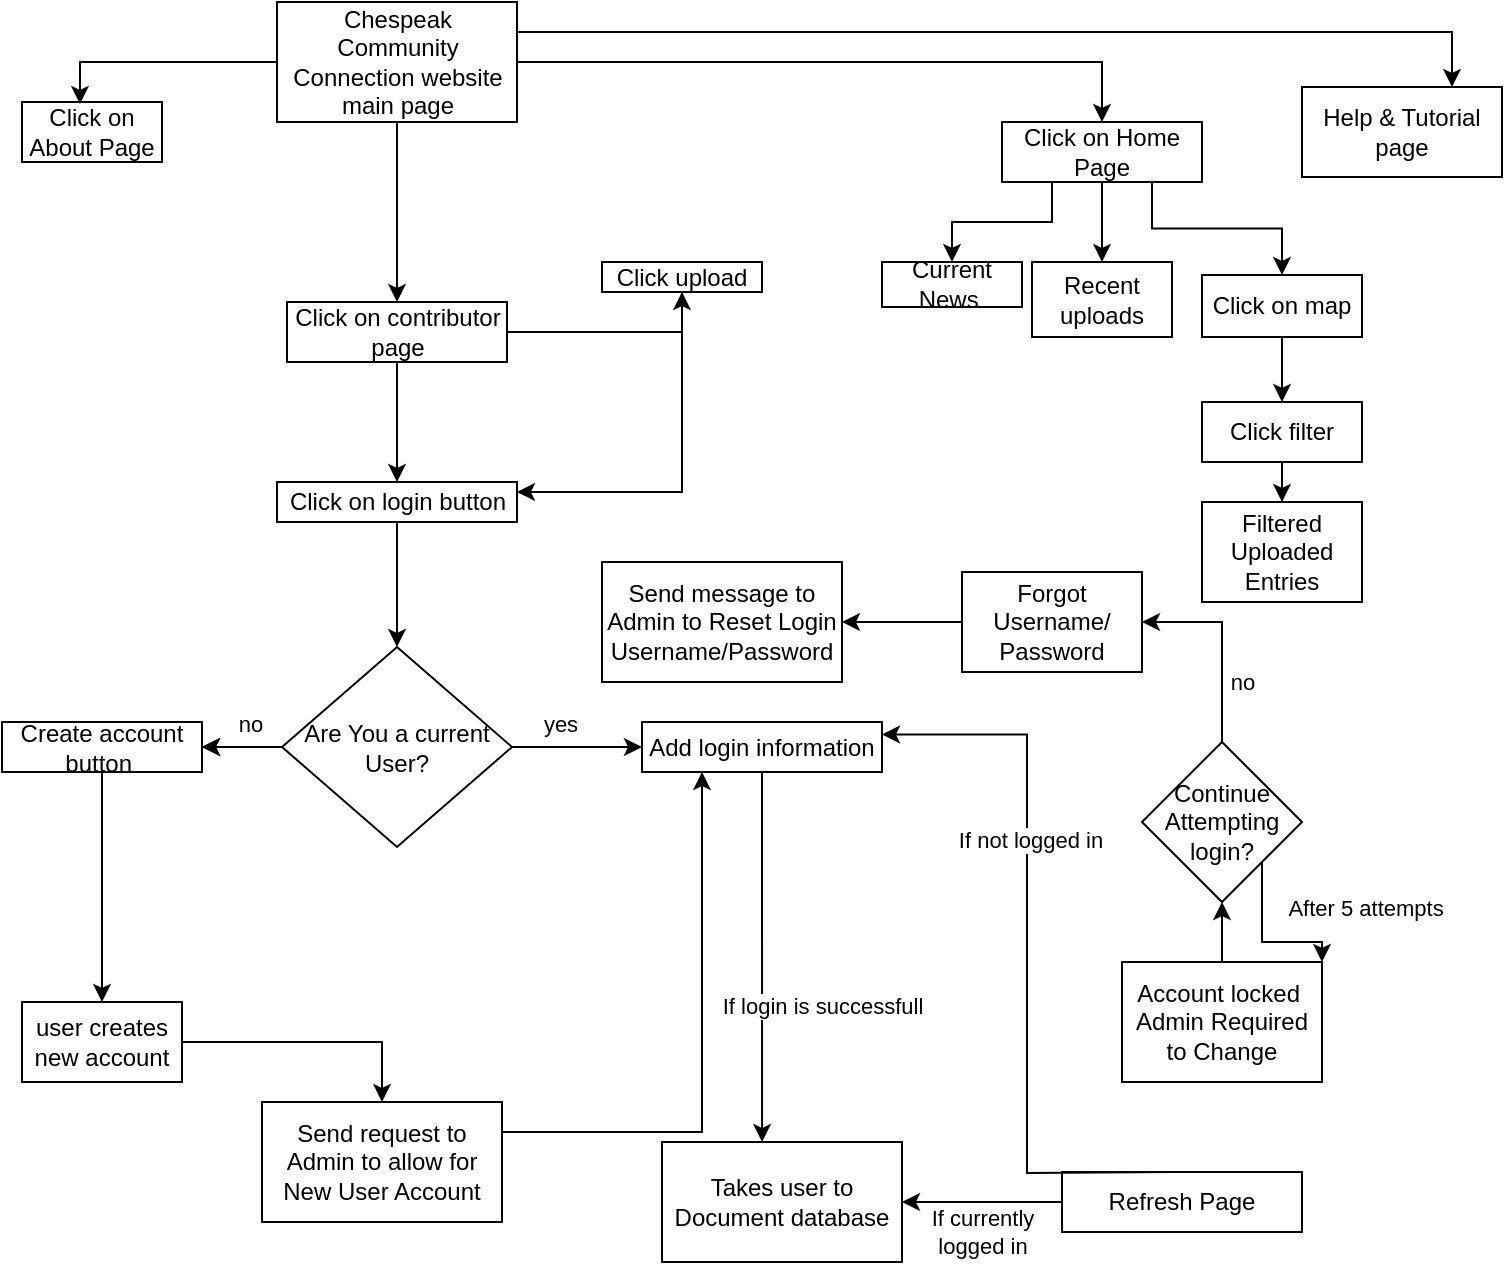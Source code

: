 <mxfile version="22.0.8" type="google">
  <diagram id="C5RBs43oDa-KdzZeNtuy" name="Page-1">
    <mxGraphModel grid="1" page="1" gridSize="10" guides="1" tooltips="1" connect="1" arrows="1" fold="1" pageScale="1" pageWidth="827" pageHeight="1169" math="0" shadow="0">
      <root>
        <mxCell id="WIyWlLk6GJQsqaUBKTNV-0" />
        <mxCell id="WIyWlLk6GJQsqaUBKTNV-1" parent="WIyWlLk6GJQsqaUBKTNV-0" />
        <mxCell id="GwoxUb9CsmvEU_U9k0Qm-21" value="" style="edgeStyle=orthogonalEdgeStyle;rounded=0;orthogonalLoop=1;jettySize=auto;html=1;" edge="1" parent="WIyWlLk6GJQsqaUBKTNV-1" source="GwoxUb9CsmvEU_U9k0Qm-0" target="GwoxUb9CsmvEU_U9k0Qm-20">
          <mxGeometry relative="1" as="geometry" />
        </mxCell>
        <mxCell id="4sO87iPZChUCrsNq3L5g-2" style="edgeStyle=orthogonalEdgeStyle;rounded=0;orthogonalLoop=1;jettySize=auto;html=1;exitX=1;exitY=0.5;exitDx=0;exitDy=0;entryX=0.5;entryY=0;entryDx=0;entryDy=0;" edge="1" parent="WIyWlLk6GJQsqaUBKTNV-1" source="GwoxUb9CsmvEU_U9k0Qm-0" target="4sO87iPZChUCrsNq3L5g-0">
          <mxGeometry relative="1" as="geometry" />
        </mxCell>
        <mxCell id="4sO87iPZChUCrsNq3L5g-20" style="edgeStyle=orthogonalEdgeStyle;rounded=0;orthogonalLoop=1;jettySize=auto;html=1;exitX=1;exitY=0.25;exitDx=0;exitDy=0;entryX=0.75;entryY=0;entryDx=0;entryDy=0;" edge="1" parent="WIyWlLk6GJQsqaUBKTNV-1" source="GwoxUb9CsmvEU_U9k0Qm-0" target="4sO87iPZChUCrsNq3L5g-17">
          <mxGeometry relative="1" as="geometry" />
        </mxCell>
        <mxCell id="GwoxUb9CsmvEU_U9k0Qm-0" value="Chespeak Community Connection website&lt;br style=&quot;border-color: var(--border-color);&quot;&gt;main page" style="rounded=0;whiteSpace=wrap;html=1;" vertex="1" parent="WIyWlLk6GJQsqaUBKTNV-1">
          <mxGeometry x="147.5" y="30" width="120" height="60" as="geometry" />
        </mxCell>
        <mxCell id="GwoxUb9CsmvEU_U9k0Qm-4" value="" style="edgeStyle=orthogonalEdgeStyle;rounded=0;orthogonalLoop=1;jettySize=auto;html=1;" edge="1" parent="WIyWlLk6GJQsqaUBKTNV-1" source="GwoxUb9CsmvEU_U9k0Qm-1" target="GwoxUb9CsmvEU_U9k0Qm-3">
          <mxGeometry relative="1" as="geometry" />
        </mxCell>
        <mxCell id="GwoxUb9CsmvEU_U9k0Qm-1" value="Click on login button" style="rounded=0;whiteSpace=wrap;html=1;" vertex="1" parent="WIyWlLk6GJQsqaUBKTNV-1">
          <mxGeometry x="147.5" y="270" width="120" height="20" as="geometry" />
        </mxCell>
        <mxCell id="GwoxUb9CsmvEU_U9k0Qm-6" value="" style="edgeStyle=orthogonalEdgeStyle;rounded=0;orthogonalLoop=1;jettySize=auto;html=1;" edge="1" parent="WIyWlLk6GJQsqaUBKTNV-1" source="GwoxUb9CsmvEU_U9k0Qm-3" target="GwoxUb9CsmvEU_U9k0Qm-5">
          <mxGeometry relative="1" as="geometry" />
        </mxCell>
        <mxCell id="GwoxUb9CsmvEU_U9k0Qm-10" value="yes&lt;br&gt;" style="edgeLabel;html=1;align=center;verticalAlign=middle;resizable=0;points=[];" connectable="0" vertex="1" parent="GwoxUb9CsmvEU_U9k0Qm-6">
          <mxGeometry x="0.111" y="-1" relative="1" as="geometry">
            <mxPoint x="-12" y="-13" as="offset" />
          </mxGeometry>
        </mxCell>
        <mxCell id="GwoxUb9CsmvEU_U9k0Qm-13" value="" style="edgeStyle=orthogonalEdgeStyle;rounded=0;orthogonalLoop=1;jettySize=auto;html=1;" edge="1" parent="WIyWlLk6GJQsqaUBKTNV-1" source="GwoxUb9CsmvEU_U9k0Qm-3" target="GwoxUb9CsmvEU_U9k0Qm-7">
          <mxGeometry relative="1" as="geometry" />
        </mxCell>
        <mxCell id="GwoxUb9CsmvEU_U9k0Qm-14" value="no&lt;br&gt;" style="edgeLabel;html=1;align=center;verticalAlign=middle;resizable=0;points=[];" connectable="0" vertex="1" parent="GwoxUb9CsmvEU_U9k0Qm-13">
          <mxGeometry x="-0.168" y="1" relative="1" as="geometry">
            <mxPoint y="-13" as="offset" />
          </mxGeometry>
        </mxCell>
        <mxCell id="WxvK89cvLUkbxZFZCYXe-0" value="" style="edgeStyle=orthogonalEdgeStyle;rounded=0;orthogonalLoop=1;jettySize=auto;html=1;" edge="1" parent="WIyWlLk6GJQsqaUBKTNV-1" source="GwoxUb9CsmvEU_U9k0Qm-3" target="GwoxUb9CsmvEU_U9k0Qm-7">
          <mxGeometry relative="1" as="geometry" />
        </mxCell>
        <mxCell id="GwoxUb9CsmvEU_U9k0Qm-3" value="Are You a current User?" style="rhombus;whiteSpace=wrap;html=1;" vertex="1" parent="WIyWlLk6GJQsqaUBKTNV-1">
          <mxGeometry x="150" y="352.5" width="115" height="100" as="geometry" />
        </mxCell>
        <mxCell id="GwoxUb9CsmvEU_U9k0Qm-5" value="Add login information" style="rounded=0;whiteSpace=wrap;html=1;" vertex="1" parent="WIyWlLk6GJQsqaUBKTNV-1">
          <mxGeometry x="330" y="390" width="120" height="25" as="geometry" />
        </mxCell>
        <mxCell id="GwoxUb9CsmvEU_U9k0Qm-16" value="" style="edgeStyle=orthogonalEdgeStyle;rounded=0;orthogonalLoop=1;jettySize=auto;html=1;" edge="1" parent="WIyWlLk6GJQsqaUBKTNV-1" source="GwoxUb9CsmvEU_U9k0Qm-7" target="GwoxUb9CsmvEU_U9k0Qm-15">
          <mxGeometry relative="1" as="geometry" />
        </mxCell>
        <mxCell id="GwoxUb9CsmvEU_U9k0Qm-7" value="Create account button&amp;nbsp;" style="rounded=0;whiteSpace=wrap;html=1;" vertex="1" parent="WIyWlLk6GJQsqaUBKTNV-1">
          <mxGeometry x="10" y="390" width="100" height="25" as="geometry" />
        </mxCell>
        <mxCell id="WxvK89cvLUkbxZFZCYXe-2" value="" style="edgeStyle=orthogonalEdgeStyle;rounded=0;orthogonalLoop=1;jettySize=auto;html=1;" edge="1" parent="WIyWlLk6GJQsqaUBKTNV-1" source="GwoxUb9CsmvEU_U9k0Qm-15" target="WxvK89cvLUkbxZFZCYXe-1">
          <mxGeometry relative="1" as="geometry" />
        </mxCell>
        <mxCell id="GwoxUb9CsmvEU_U9k0Qm-15" value="user creates new account" style="rounded=0;whiteSpace=wrap;html=1;" vertex="1" parent="WIyWlLk6GJQsqaUBKTNV-1">
          <mxGeometry x="20" y="530" width="80" height="40" as="geometry" />
        </mxCell>
        <mxCell id="GwoxUb9CsmvEU_U9k0Qm-23" value="" style="edgeStyle=orthogonalEdgeStyle;rounded=0;orthogonalLoop=1;jettySize=auto;html=1;" edge="1" parent="WIyWlLk6GJQsqaUBKTNV-1" source="GwoxUb9CsmvEU_U9k0Qm-20" target="GwoxUb9CsmvEU_U9k0Qm-22">
          <mxGeometry relative="1" as="geometry" />
        </mxCell>
        <mxCell id="GwoxUb9CsmvEU_U9k0Qm-27" value="" style="edgeStyle=orthogonalEdgeStyle;rounded=0;orthogonalLoop=1;jettySize=auto;html=1;" edge="1" parent="WIyWlLk6GJQsqaUBKTNV-1" source="GwoxUb9CsmvEU_U9k0Qm-20" target="GwoxUb9CsmvEU_U9k0Qm-1">
          <mxGeometry relative="1" as="geometry" />
        </mxCell>
        <mxCell id="GwoxUb9CsmvEU_U9k0Qm-20" value="Click on contributor page" style="rounded=0;whiteSpace=wrap;html=1;" vertex="1" parent="WIyWlLk6GJQsqaUBKTNV-1">
          <mxGeometry x="152.5" y="180" width="110" height="30" as="geometry" />
        </mxCell>
        <mxCell id="GwoxUb9CsmvEU_U9k0Qm-28" style="edgeStyle=orthogonalEdgeStyle;rounded=0;orthogonalLoop=1;jettySize=auto;html=1;exitX=0.5;exitY=1;exitDx=0;exitDy=0;entryX=1;entryY=0.25;entryDx=0;entryDy=0;" edge="1" parent="WIyWlLk6GJQsqaUBKTNV-1" source="GwoxUb9CsmvEU_U9k0Qm-22" target="GwoxUb9CsmvEU_U9k0Qm-1">
          <mxGeometry relative="1" as="geometry" />
        </mxCell>
        <mxCell id="GwoxUb9CsmvEU_U9k0Qm-22" value="Click upload" style="whiteSpace=wrap;html=1;rounded=0;" vertex="1" parent="WIyWlLk6GJQsqaUBKTNV-1">
          <mxGeometry x="310" y="160" width="80" height="15" as="geometry" />
        </mxCell>
        <mxCell id="WxvK89cvLUkbxZFZCYXe-3" style="edgeStyle=orthogonalEdgeStyle;rounded=0;orthogonalLoop=1;jettySize=auto;html=1;exitX=1;exitY=0.25;exitDx=0;exitDy=0;entryX=0.25;entryY=1;entryDx=0;entryDy=0;" edge="1" parent="WIyWlLk6GJQsqaUBKTNV-1" source="WxvK89cvLUkbxZFZCYXe-1" target="GwoxUb9CsmvEU_U9k0Qm-5">
          <mxGeometry relative="1" as="geometry" />
        </mxCell>
        <mxCell id="WxvK89cvLUkbxZFZCYXe-1" value="Send request to Admin to allow for New User Account" style="rounded=0;whiteSpace=wrap;html=1;" vertex="1" parent="WIyWlLk6GJQsqaUBKTNV-1">
          <mxGeometry x="140" y="580" width="120" height="60" as="geometry" />
        </mxCell>
        <mxCell id="WxvK89cvLUkbxZFZCYXe-4" value="Takes user to Document database" style="rounded=0;whiteSpace=wrap;html=1;" vertex="1" parent="WIyWlLk6GJQsqaUBKTNV-1">
          <mxGeometry x="340" y="600" width="120" height="60" as="geometry" />
        </mxCell>
        <mxCell id="WxvK89cvLUkbxZFZCYXe-5" style="edgeStyle=orthogonalEdgeStyle;rounded=0;orthogonalLoop=1;jettySize=auto;html=1;exitX=0.5;exitY=1;exitDx=0;exitDy=0;entryX=0.417;entryY=0;entryDx=0;entryDy=0;entryPerimeter=0;" edge="1" parent="WIyWlLk6GJQsqaUBKTNV-1" source="GwoxUb9CsmvEU_U9k0Qm-5" target="WxvK89cvLUkbxZFZCYXe-4">
          <mxGeometry relative="1" as="geometry" />
        </mxCell>
        <mxCell id="WxvK89cvLUkbxZFZCYXe-6" value="If login is successfull" style="edgeLabel;html=1;align=center;verticalAlign=middle;resizable=0;points=[];" connectable="0" vertex="1" parent="WxvK89cvLUkbxZFZCYXe-5">
          <mxGeometry x="-0.012" relative="1" as="geometry">
            <mxPoint x="30" y="25" as="offset" />
          </mxGeometry>
        </mxCell>
        <mxCell id="4sO87iPZChUCrsNq3L5g-7" style="edgeStyle=orthogonalEdgeStyle;rounded=0;orthogonalLoop=1;jettySize=auto;html=1;exitX=0.25;exitY=1;exitDx=0;exitDy=0;entryX=0.5;entryY=0;entryDx=0;entryDy=0;" edge="1" parent="WIyWlLk6GJQsqaUBKTNV-1" source="4sO87iPZChUCrsNq3L5g-0" target="4sO87iPZChUCrsNq3L5g-6">
          <mxGeometry relative="1" as="geometry" />
        </mxCell>
        <mxCell id="4sO87iPZChUCrsNq3L5g-10" value="" style="edgeStyle=orthogonalEdgeStyle;rounded=0;orthogonalLoop=1;jettySize=auto;html=1;" edge="1" parent="WIyWlLk6GJQsqaUBKTNV-1" source="4sO87iPZChUCrsNq3L5g-0" target="4sO87iPZChUCrsNq3L5g-8">
          <mxGeometry relative="1" as="geometry" />
        </mxCell>
        <mxCell id="4sO87iPZChUCrsNq3L5g-12" style="edgeStyle=orthogonalEdgeStyle;rounded=0;orthogonalLoop=1;jettySize=auto;html=1;exitX=0.75;exitY=1;exitDx=0;exitDy=0;entryX=0.5;entryY=0;entryDx=0;entryDy=0;" edge="1" parent="WIyWlLk6GJQsqaUBKTNV-1" source="4sO87iPZChUCrsNq3L5g-0" target="4sO87iPZChUCrsNq3L5g-11">
          <mxGeometry relative="1" as="geometry" />
        </mxCell>
        <mxCell id="4sO87iPZChUCrsNq3L5g-0" value="Click on Home Page" style="rounded=0;whiteSpace=wrap;html=1;" vertex="1" parent="WIyWlLk6GJQsqaUBKTNV-1">
          <mxGeometry x="510" y="90" width="100" height="30" as="geometry" />
        </mxCell>
        <mxCell id="4sO87iPZChUCrsNq3L5g-3" value="Click on About Page" style="rounded=0;whiteSpace=wrap;html=1;" vertex="1" parent="WIyWlLk6GJQsqaUBKTNV-1">
          <mxGeometry x="20" y="80" width="70" height="30" as="geometry" />
        </mxCell>
        <mxCell id="4sO87iPZChUCrsNq3L5g-5" style="edgeStyle=orthogonalEdgeStyle;rounded=0;orthogonalLoop=1;jettySize=auto;html=1;exitX=0;exitY=0.5;exitDx=0;exitDy=0;entryX=0.414;entryY=0.033;entryDx=0;entryDy=0;entryPerimeter=0;" edge="1" parent="WIyWlLk6GJQsqaUBKTNV-1" source="GwoxUb9CsmvEU_U9k0Qm-0" target="4sO87iPZChUCrsNq3L5g-3">
          <mxGeometry relative="1" as="geometry" />
        </mxCell>
        <mxCell id="4sO87iPZChUCrsNq3L5g-6" value="Current News&amp;nbsp;" style="rounded=0;whiteSpace=wrap;html=1;" vertex="1" parent="WIyWlLk6GJQsqaUBKTNV-1">
          <mxGeometry x="450" y="160" width="70" height="22.5" as="geometry" />
        </mxCell>
        <mxCell id="4sO87iPZChUCrsNq3L5g-8" value="Recent uploads" style="rounded=0;whiteSpace=wrap;html=1;" vertex="1" parent="WIyWlLk6GJQsqaUBKTNV-1">
          <mxGeometry x="525" y="160" width="70" height="37.5" as="geometry" />
        </mxCell>
        <mxCell id="4sO87iPZChUCrsNq3L5g-14" value="" style="edgeStyle=orthogonalEdgeStyle;rounded=0;orthogonalLoop=1;jettySize=auto;html=1;" edge="1" parent="WIyWlLk6GJQsqaUBKTNV-1" source="4sO87iPZChUCrsNq3L5g-11" target="4sO87iPZChUCrsNq3L5g-13">
          <mxGeometry relative="1" as="geometry" />
        </mxCell>
        <mxCell id="4sO87iPZChUCrsNq3L5g-11" value="Click on map" style="rounded=0;whiteSpace=wrap;html=1;" vertex="1" parent="WIyWlLk6GJQsqaUBKTNV-1">
          <mxGeometry x="610" y="166.5" width="80" height="31" as="geometry" />
        </mxCell>
        <mxCell id="4sO87iPZChUCrsNq3L5g-16" value="" style="edgeStyle=orthogonalEdgeStyle;rounded=0;orthogonalLoop=1;jettySize=auto;html=1;" edge="1" parent="WIyWlLk6GJQsqaUBKTNV-1" source="4sO87iPZChUCrsNq3L5g-13" target="4sO87iPZChUCrsNq3L5g-15">
          <mxGeometry relative="1" as="geometry" />
        </mxCell>
        <mxCell id="4sO87iPZChUCrsNq3L5g-13" value="Click filter" style="rounded=0;whiteSpace=wrap;html=1;" vertex="1" parent="WIyWlLk6GJQsqaUBKTNV-1">
          <mxGeometry x="610" y="230" width="80" height="30" as="geometry" />
        </mxCell>
        <mxCell id="4sO87iPZChUCrsNq3L5g-15" value="Filtered Uploaded Entries" style="rounded=0;whiteSpace=wrap;html=1;" vertex="1" parent="WIyWlLk6GJQsqaUBKTNV-1">
          <mxGeometry x="610" y="280" width="80" height="50" as="geometry" />
        </mxCell>
        <mxCell id="4sO87iPZChUCrsNq3L5g-17" value="Help &amp;amp; Tutorial page" style="rounded=0;whiteSpace=wrap;html=1;" vertex="1" parent="WIyWlLk6GJQsqaUBKTNV-1">
          <mxGeometry x="660" y="72.5" width="100" height="45" as="geometry" />
        </mxCell>
        <mxCell id="4sO87iPZChUCrsNq3L5g-22" value="" style="edgeStyle=orthogonalEdgeStyle;rounded=0;orthogonalLoop=1;jettySize=auto;html=1;" edge="1" parent="WIyWlLk6GJQsqaUBKTNV-1" source="4sO87iPZChUCrsNq3L5g-21" target="WxvK89cvLUkbxZFZCYXe-4">
          <mxGeometry relative="1" as="geometry" />
        </mxCell>
        <mxCell id="4sO87iPZChUCrsNq3L5g-23" value="If currently &lt;br&gt;logged in" style="edgeLabel;html=1;align=center;verticalAlign=middle;resizable=0;points=[];" connectable="0" vertex="1" parent="4sO87iPZChUCrsNq3L5g-22">
          <mxGeometry x="0.05" y="1" relative="1" as="geometry">
            <mxPoint x="2" y="14" as="offset" />
          </mxGeometry>
        </mxCell>
        <mxCell id="4sO87iPZChUCrsNq3L5g-21" value="Refresh Page" style="rounded=0;whiteSpace=wrap;html=1;" vertex="1" parent="WIyWlLk6GJQsqaUBKTNV-1">
          <mxGeometry x="540" y="615" width="120" height="30" as="geometry" />
        </mxCell>
        <mxCell id="4sO87iPZChUCrsNq3L5g-24" value="Send message to Admin to Reset Login Username/Password" style="rounded=0;whiteSpace=wrap;html=1;" vertex="1" parent="WIyWlLk6GJQsqaUBKTNV-1">
          <mxGeometry x="310" y="310" width="120" height="60" as="geometry" />
        </mxCell>
        <mxCell id="4sO87iPZChUCrsNq3L5g-26" value="" style="edgeStyle=orthogonalEdgeStyle;rounded=0;orthogonalLoop=1;jettySize=auto;html=1;" edge="1" parent="WIyWlLk6GJQsqaUBKTNV-1" source="4sO87iPZChUCrsNq3L5g-25" target="4sO87iPZChUCrsNq3L5g-24">
          <mxGeometry relative="1" as="geometry" />
        </mxCell>
        <mxCell id="4sO87iPZChUCrsNq3L5g-25" value="Forgot Username/ Password" style="rounded=0;whiteSpace=wrap;html=1;" vertex="1" parent="WIyWlLk6GJQsqaUBKTNV-1">
          <mxGeometry x="490" y="315" width="90" height="50" as="geometry" />
        </mxCell>
        <mxCell id="4sO87iPZChUCrsNq3L5g-27" style="edgeStyle=orthogonalEdgeStyle;rounded=0;orthogonalLoop=1;jettySize=auto;html=1;exitX=0;exitY=0.25;exitDx=0;exitDy=0;entryX=1;entryY=0.25;entryDx=0;entryDy=0;" edge="1" parent="WIyWlLk6GJQsqaUBKTNV-1" target="GwoxUb9CsmvEU_U9k0Qm-5">
          <mxGeometry relative="1" as="geometry">
            <mxPoint x="595" y="615" as="sourcePoint" />
            <mxPoint x="490.96" y="406.5" as="targetPoint" />
          </mxGeometry>
        </mxCell>
        <mxCell id="4sO87iPZChUCrsNq3L5g-28" value="If not logged in" style="edgeLabel;html=1;align=center;verticalAlign=middle;resizable=0;points=[];" connectable="0" vertex="1" parent="4sO87iPZChUCrsNq3L5g-27">
          <mxGeometry x="0.312" relative="1" as="geometry">
            <mxPoint x="1" as="offset" />
          </mxGeometry>
        </mxCell>
        <mxCell id="4sO87iPZChUCrsNq3L5g-32" style="edgeStyle=orthogonalEdgeStyle;rounded=0;orthogonalLoop=1;jettySize=auto;html=1;exitX=0.5;exitY=0;exitDx=0;exitDy=0;entryX=1;entryY=0.5;entryDx=0;entryDy=0;" edge="1" parent="WIyWlLk6GJQsqaUBKTNV-1" source="4sO87iPZChUCrsNq3L5g-29" target="4sO87iPZChUCrsNq3L5g-25">
          <mxGeometry relative="1" as="geometry" />
        </mxCell>
        <mxCell id="4sO87iPZChUCrsNq3L5g-33" value="no" style="edgeLabel;html=1;align=center;verticalAlign=middle;resizable=0;points=[];" connectable="0" vertex="1" parent="4sO87iPZChUCrsNq3L5g-32">
          <mxGeometry x="-0.34" y="-2" relative="1" as="geometry">
            <mxPoint x="8" y="3" as="offset" />
          </mxGeometry>
        </mxCell>
        <mxCell id="4sO87iPZChUCrsNq3L5g-37" style="edgeStyle=orthogonalEdgeStyle;rounded=0;orthogonalLoop=1;jettySize=auto;html=1;exitX=1;exitY=1;exitDx=0;exitDy=0;entryX=1;entryY=0;entryDx=0;entryDy=0;" edge="1" parent="WIyWlLk6GJQsqaUBKTNV-1" source="4sO87iPZChUCrsNq3L5g-29" target="4sO87iPZChUCrsNq3L5g-34">
          <mxGeometry relative="1" as="geometry" />
        </mxCell>
        <mxCell id="4sO87iPZChUCrsNq3L5g-38" value="&amp;nbsp;After 5 attempts" style="edgeLabel;html=1;align=center;verticalAlign=middle;resizable=0;points=[];" connectable="0" vertex="1" parent="4sO87iPZChUCrsNq3L5g-37">
          <mxGeometry x="-0.425" relative="1" as="geometry">
            <mxPoint x="50" as="offset" />
          </mxGeometry>
        </mxCell>
        <mxCell id="4sO87iPZChUCrsNq3L5g-29" value="Continue Attempting login?" style="rhombus;whiteSpace=wrap;html=1;" vertex="1" parent="WIyWlLk6GJQsqaUBKTNV-1">
          <mxGeometry x="580" y="400" width="80" height="80" as="geometry" />
        </mxCell>
        <mxCell id="4sO87iPZChUCrsNq3L5g-40" value="" style="edgeStyle=orthogonalEdgeStyle;rounded=0;orthogonalLoop=1;jettySize=auto;html=1;" edge="1" parent="WIyWlLk6GJQsqaUBKTNV-1" source="4sO87iPZChUCrsNq3L5g-34" target="4sO87iPZChUCrsNq3L5g-29">
          <mxGeometry relative="1" as="geometry" />
        </mxCell>
        <mxCell id="4sO87iPZChUCrsNq3L5g-34" value="Account locked&amp;nbsp;&lt;br&gt;Admin Required to Change" style="rounded=0;whiteSpace=wrap;html=1;" vertex="1" parent="WIyWlLk6GJQsqaUBKTNV-1">
          <mxGeometry x="570" y="510" width="100" height="60" as="geometry" />
        </mxCell>
      </root>
    </mxGraphModel>
  </diagram>
</mxfile>
